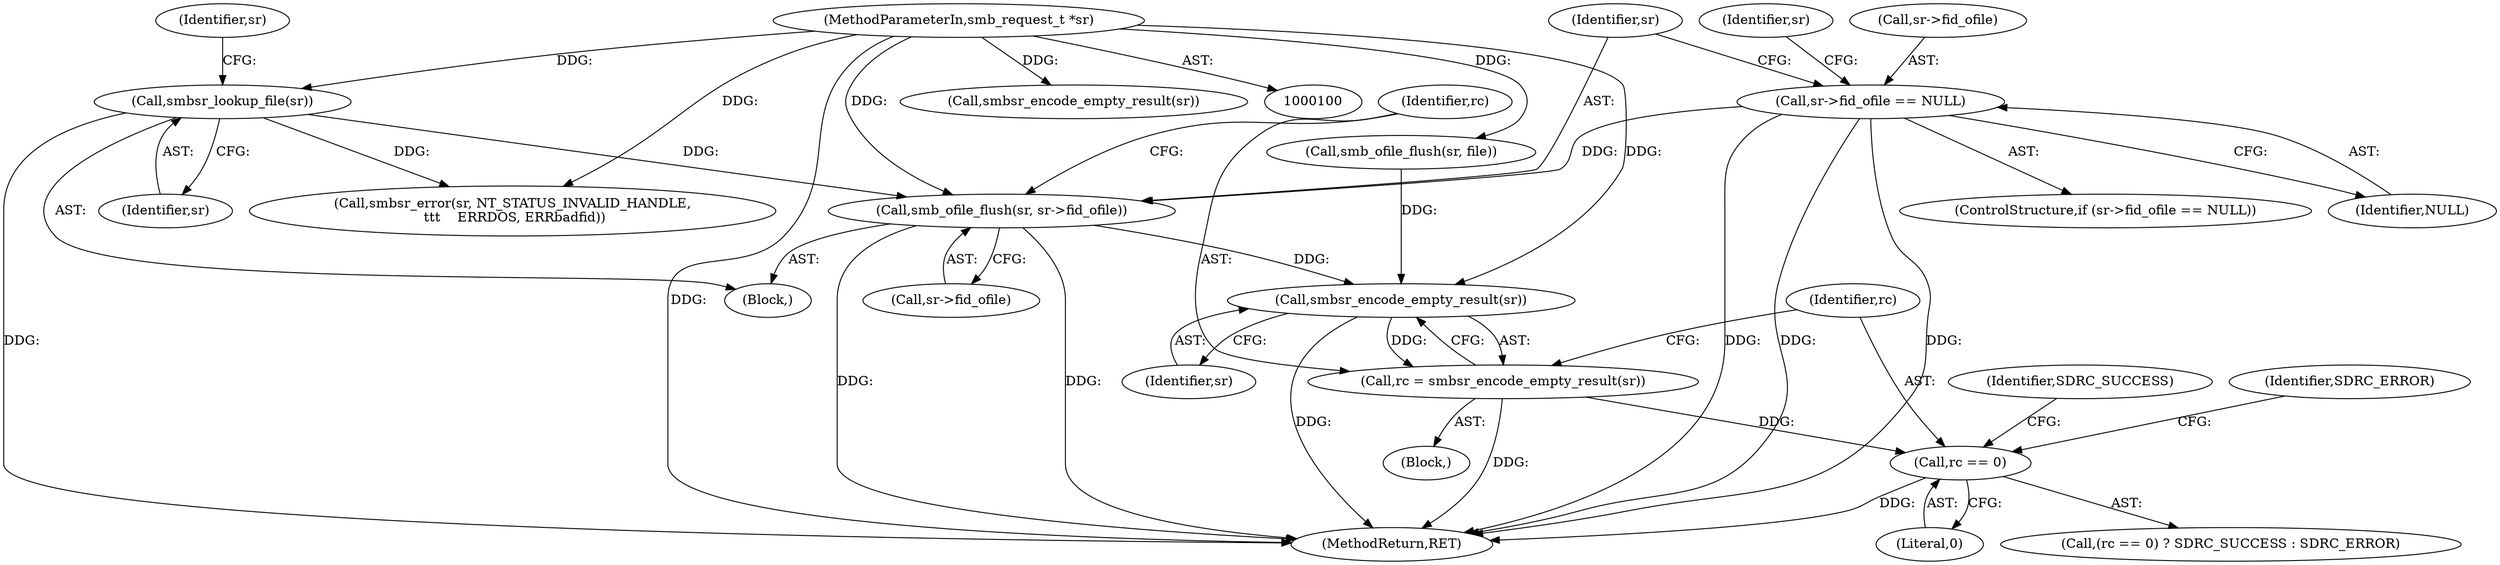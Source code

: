 digraph "0_illumos-gate_6d1c73b5858fefc6161c7d686345f0dc887ea799_0@pointer" {
"1000145" [label="(Call,smb_ofile_flush(sr, sr->fid_ofile))"];
"1000129" [label="(Call,smbsr_lookup_file(sr))"];
"1000101" [label="(MethodParameterIn,smb_request_t *sr)"];
"1000132" [label="(Call,sr->fid_ofile == NULL)"];
"1000192" [label="(Call,smbsr_encode_empty_result(sr))"];
"1000190" [label="(Call,rc = smbsr_encode_empty_result(sr))"];
"1000196" [label="(Call,rc == 0)"];
"1000133" [label="(Call,sr->fid_ofile)"];
"1000190" [label="(Call,rc = smbsr_encode_empty_result(sr))"];
"1000192" [label="(Call,smbsr_encode_empty_result(sr))"];
"1000128" [label="(Block,)"];
"1000200" [label="(Identifier,SDRC_ERROR)"];
"1000134" [label="(Identifier,sr)"];
"1000195" [label="(Call,(rc == 0) ? SDRC_SUCCESS : SDRC_ERROR)"];
"1000191" [label="(Identifier,rc)"];
"1000198" [label="(Literal,0)"];
"1000129" [label="(Call,smbsr_lookup_file(sr))"];
"1000145" [label="(Call,smb_ofile_flush(sr, sr->fid_ofile))"];
"1000138" [label="(Call,smbsr_error(sr, NT_STATUS_INVALID_HANDLE,\n \t\t\t    ERRDOS, ERRbadfid))"];
"1000197" [label="(Identifier,rc)"];
"1000130" [label="(Identifier,sr)"];
"1000201" [label="(MethodReturn,RET)"];
"1000146" [label="(Identifier,sr)"];
"1000101" [label="(MethodParameterIn,smb_request_t *sr)"];
"1000139" [label="(Identifier,sr)"];
"1000175" [label="(Call,smb_ofile_flush(sr, file))"];
"1000196" [label="(Call,rc == 0)"];
"1000102" [label="(Block,)"];
"1000113" [label="(Call,smbsr_encode_empty_result(sr))"];
"1000132" [label="(Call,sr->fid_ofile == NULL)"];
"1000147" [label="(Call,sr->fid_ofile)"];
"1000193" [label="(Identifier,sr)"];
"1000131" [label="(ControlStructure,if (sr->fid_ofile == NULL))"];
"1000199" [label="(Identifier,SDRC_SUCCESS)"];
"1000136" [label="(Identifier,NULL)"];
"1000145" -> "1000128"  [label="AST: "];
"1000145" -> "1000147"  [label="CFG: "];
"1000146" -> "1000145"  [label="AST: "];
"1000147" -> "1000145"  [label="AST: "];
"1000191" -> "1000145"  [label="CFG: "];
"1000145" -> "1000201"  [label="DDG: "];
"1000145" -> "1000201"  [label="DDG: "];
"1000129" -> "1000145"  [label="DDG: "];
"1000101" -> "1000145"  [label="DDG: "];
"1000132" -> "1000145"  [label="DDG: "];
"1000145" -> "1000192"  [label="DDG: "];
"1000129" -> "1000128"  [label="AST: "];
"1000129" -> "1000130"  [label="CFG: "];
"1000130" -> "1000129"  [label="AST: "];
"1000134" -> "1000129"  [label="CFG: "];
"1000129" -> "1000201"  [label="DDG: "];
"1000101" -> "1000129"  [label="DDG: "];
"1000129" -> "1000138"  [label="DDG: "];
"1000101" -> "1000100"  [label="AST: "];
"1000101" -> "1000201"  [label="DDG: "];
"1000101" -> "1000113"  [label="DDG: "];
"1000101" -> "1000138"  [label="DDG: "];
"1000101" -> "1000175"  [label="DDG: "];
"1000101" -> "1000192"  [label="DDG: "];
"1000132" -> "1000131"  [label="AST: "];
"1000132" -> "1000136"  [label="CFG: "];
"1000133" -> "1000132"  [label="AST: "];
"1000136" -> "1000132"  [label="AST: "];
"1000139" -> "1000132"  [label="CFG: "];
"1000146" -> "1000132"  [label="CFG: "];
"1000132" -> "1000201"  [label="DDG: "];
"1000132" -> "1000201"  [label="DDG: "];
"1000132" -> "1000201"  [label="DDG: "];
"1000192" -> "1000190"  [label="AST: "];
"1000192" -> "1000193"  [label="CFG: "];
"1000193" -> "1000192"  [label="AST: "];
"1000190" -> "1000192"  [label="CFG: "];
"1000192" -> "1000201"  [label="DDG: "];
"1000192" -> "1000190"  [label="DDG: "];
"1000175" -> "1000192"  [label="DDG: "];
"1000190" -> "1000102"  [label="AST: "];
"1000191" -> "1000190"  [label="AST: "];
"1000197" -> "1000190"  [label="CFG: "];
"1000190" -> "1000201"  [label="DDG: "];
"1000190" -> "1000196"  [label="DDG: "];
"1000196" -> "1000195"  [label="AST: "];
"1000196" -> "1000198"  [label="CFG: "];
"1000197" -> "1000196"  [label="AST: "];
"1000198" -> "1000196"  [label="AST: "];
"1000199" -> "1000196"  [label="CFG: "];
"1000200" -> "1000196"  [label="CFG: "];
"1000196" -> "1000201"  [label="DDG: "];
}

